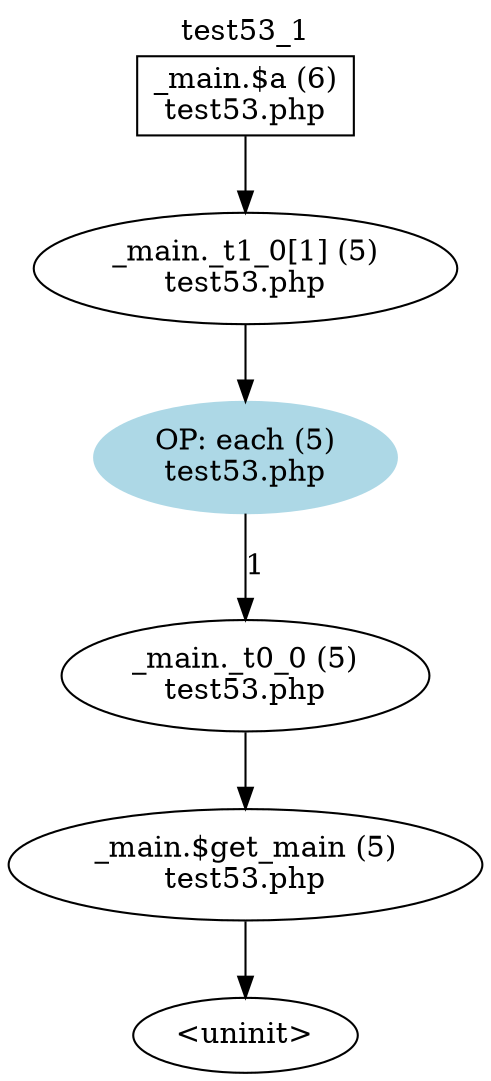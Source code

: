 digraph cfg {
  label="test53_1";
  labelloc=t;
  n1 [shape=box, label="_main.$a (6)\ntest53.php"];
  n2 [shape=ellipse, label="_main._t1_0[1] (5)\ntest53.php"];
  n3 [shape=ellipse, label="OP: each (5)\ntest53.php",style=filled,color=lightblue];
  n4 [shape=ellipse, label="_main._t0_0 (5)\ntest53.php"];
  n5 [shape=ellipse, label="_main.$get_main (5)\ntest53.php"];
  n6 [shape=ellipse, label="<uninit>"];
  n1 -> n2;
  n2 -> n3;
  n3 -> n4[label="1"];
  n4 -> n5;
  n5 -> n6;
}
